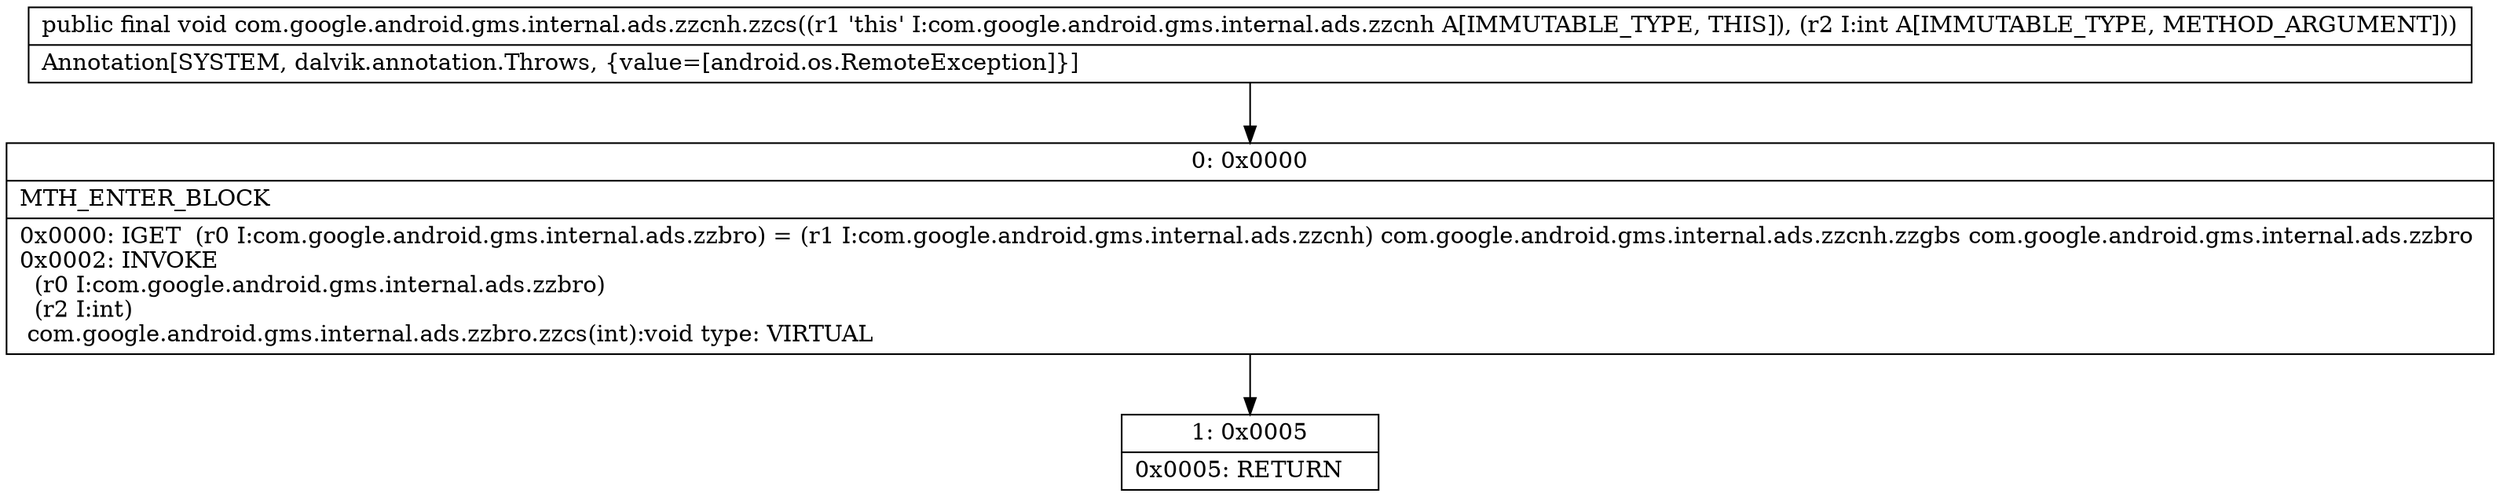 digraph "CFG forcom.google.android.gms.internal.ads.zzcnh.zzcs(I)V" {
Node_0 [shape=record,label="{0\:\ 0x0000|MTH_ENTER_BLOCK\l|0x0000: IGET  (r0 I:com.google.android.gms.internal.ads.zzbro) = (r1 I:com.google.android.gms.internal.ads.zzcnh) com.google.android.gms.internal.ads.zzcnh.zzgbs com.google.android.gms.internal.ads.zzbro \l0x0002: INVOKE  \l  (r0 I:com.google.android.gms.internal.ads.zzbro)\l  (r2 I:int)\l com.google.android.gms.internal.ads.zzbro.zzcs(int):void type: VIRTUAL \l}"];
Node_1 [shape=record,label="{1\:\ 0x0005|0x0005: RETURN   \l}"];
MethodNode[shape=record,label="{public final void com.google.android.gms.internal.ads.zzcnh.zzcs((r1 'this' I:com.google.android.gms.internal.ads.zzcnh A[IMMUTABLE_TYPE, THIS]), (r2 I:int A[IMMUTABLE_TYPE, METHOD_ARGUMENT]))  | Annotation[SYSTEM, dalvik.annotation.Throws, \{value=[android.os.RemoteException]\}]\l}"];
MethodNode -> Node_0;
Node_0 -> Node_1;
}

